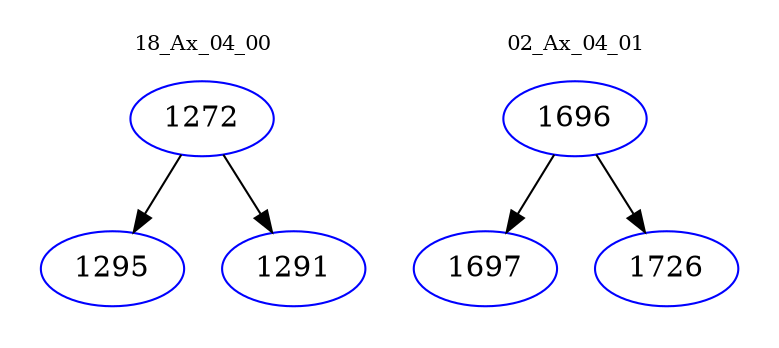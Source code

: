digraph{
subgraph cluster_0 {
color = white
label = "18_Ax_04_00";
fontsize=10;
T0_1272 [label="1272", color="blue"]
T0_1272 -> T0_1295 [color="black"]
T0_1295 [label="1295", color="blue"]
T0_1272 -> T0_1291 [color="black"]
T0_1291 [label="1291", color="blue"]
}
subgraph cluster_1 {
color = white
label = "02_Ax_04_01";
fontsize=10;
T1_1696 [label="1696", color="blue"]
T1_1696 -> T1_1697 [color="black"]
T1_1697 [label="1697", color="blue"]
T1_1696 -> T1_1726 [color="black"]
T1_1726 [label="1726", color="blue"]
}
}

